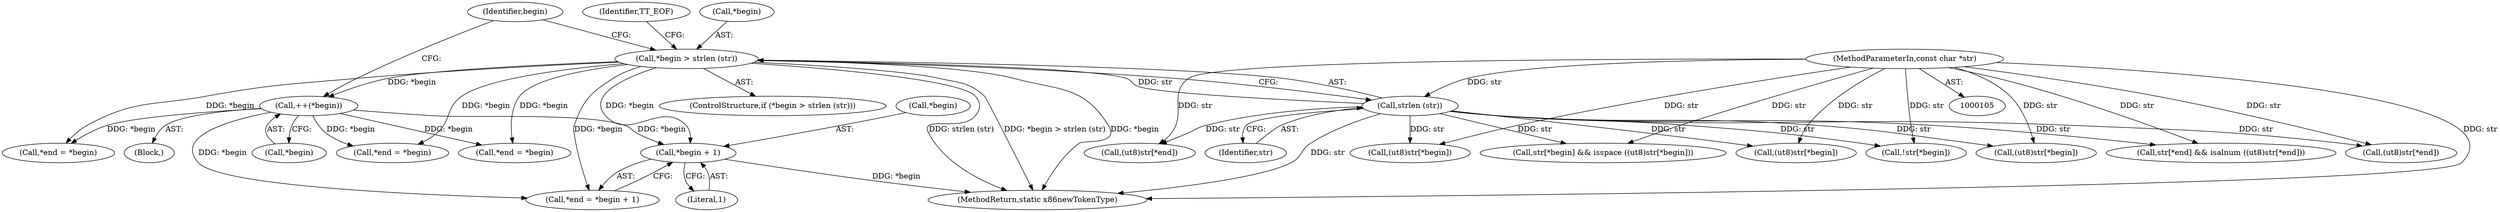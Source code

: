 digraph "0_radare2_66191f780863ea8c66ace4040d0d04a8842e8432@pointer" {
"1000222" [label="(Call,*begin + 1)"];
"1000111" [label="(Call,*begin > strlen (str))"];
"1000114" [label="(Call,strlen (str))"];
"1000106" [label="(MethodParameterIn,const char *str)"];
"1000135" [label="(Call,++(*begin))"];
"1000110" [label="(ControlStructure,if (*begin > strlen (str)))"];
"1000154" [label="(Call,(ut8)str[*begin])"];
"1000128" [label="(Call,(ut8)str[*begin])"];
"1000136" [label="(Call,*begin)"];
"1000228" [label="(MethodReturn,static x86newTokenType)"];
"1000139" [label="(Call,!str[*begin])"];
"1000112" [label="(Call,*begin)"];
"1000223" [label="(Call,*begin)"];
"1000189" [label="(Call,(ut8)str[*begin])"];
"1000145" [label="(Call,*end = *begin)"];
"1000169" [label="(Call,str[*end] && isalnum ((ut8)str[*end]))"];
"1000121" [label="(Identifier,begin)"];
"1000122" [label="(Call,str[*begin] && isspace ((ut8)str[*begin]))"];
"1000114" [label="(Call,strlen (str))"];
"1000135" [label="(Call,++(*begin))"];
"1000118" [label="(Identifier,TT_EOF)"];
"1000196" [label="(Call,*end = *begin)"];
"1000175" [label="(Call,(ut8)str[*end])"];
"1000222" [label="(Call,*begin + 1)"];
"1000225" [label="(Literal,1)"];
"1000219" [label="(Call,*end = *begin + 1)"];
"1000111" [label="(Call,*begin > strlen (str))"];
"1000205" [label="(Call,(ut8)str[*end])"];
"1000134" [label="(Block,)"];
"1000161" [label="(Call,*end = *begin)"];
"1000106" [label="(MethodParameterIn,const char *str)"];
"1000115" [label="(Identifier,str)"];
"1000222" -> "1000219"  [label="AST: "];
"1000222" -> "1000225"  [label="CFG: "];
"1000223" -> "1000222"  [label="AST: "];
"1000225" -> "1000222"  [label="AST: "];
"1000219" -> "1000222"  [label="CFG: "];
"1000222" -> "1000228"  [label="DDG: *begin"];
"1000111" -> "1000222"  [label="DDG: *begin"];
"1000135" -> "1000222"  [label="DDG: *begin"];
"1000111" -> "1000110"  [label="AST: "];
"1000111" -> "1000114"  [label="CFG: "];
"1000112" -> "1000111"  [label="AST: "];
"1000114" -> "1000111"  [label="AST: "];
"1000118" -> "1000111"  [label="CFG: "];
"1000121" -> "1000111"  [label="CFG: "];
"1000111" -> "1000228"  [label="DDG: *begin"];
"1000111" -> "1000228"  [label="DDG: strlen (str)"];
"1000111" -> "1000228"  [label="DDG: *begin > strlen (str)"];
"1000114" -> "1000111"  [label="DDG: str"];
"1000111" -> "1000135"  [label="DDG: *begin"];
"1000111" -> "1000145"  [label="DDG: *begin"];
"1000111" -> "1000161"  [label="DDG: *begin"];
"1000111" -> "1000196"  [label="DDG: *begin"];
"1000111" -> "1000219"  [label="DDG: *begin"];
"1000114" -> "1000115"  [label="CFG: "];
"1000115" -> "1000114"  [label="AST: "];
"1000114" -> "1000228"  [label="DDG: str"];
"1000106" -> "1000114"  [label="DDG: str"];
"1000114" -> "1000122"  [label="DDG: str"];
"1000114" -> "1000128"  [label="DDG: str"];
"1000114" -> "1000139"  [label="DDG: str"];
"1000114" -> "1000154"  [label="DDG: str"];
"1000114" -> "1000169"  [label="DDG: str"];
"1000114" -> "1000175"  [label="DDG: str"];
"1000114" -> "1000189"  [label="DDG: str"];
"1000114" -> "1000205"  [label="DDG: str"];
"1000106" -> "1000105"  [label="AST: "];
"1000106" -> "1000228"  [label="DDG: str"];
"1000106" -> "1000122"  [label="DDG: str"];
"1000106" -> "1000128"  [label="DDG: str"];
"1000106" -> "1000139"  [label="DDG: str"];
"1000106" -> "1000154"  [label="DDG: str"];
"1000106" -> "1000169"  [label="DDG: str"];
"1000106" -> "1000175"  [label="DDG: str"];
"1000106" -> "1000189"  [label="DDG: str"];
"1000106" -> "1000205"  [label="DDG: str"];
"1000135" -> "1000134"  [label="AST: "];
"1000135" -> "1000136"  [label="CFG: "];
"1000136" -> "1000135"  [label="AST: "];
"1000121" -> "1000135"  [label="CFG: "];
"1000135" -> "1000145"  [label="DDG: *begin"];
"1000135" -> "1000161"  [label="DDG: *begin"];
"1000135" -> "1000196"  [label="DDG: *begin"];
"1000135" -> "1000219"  [label="DDG: *begin"];
}
